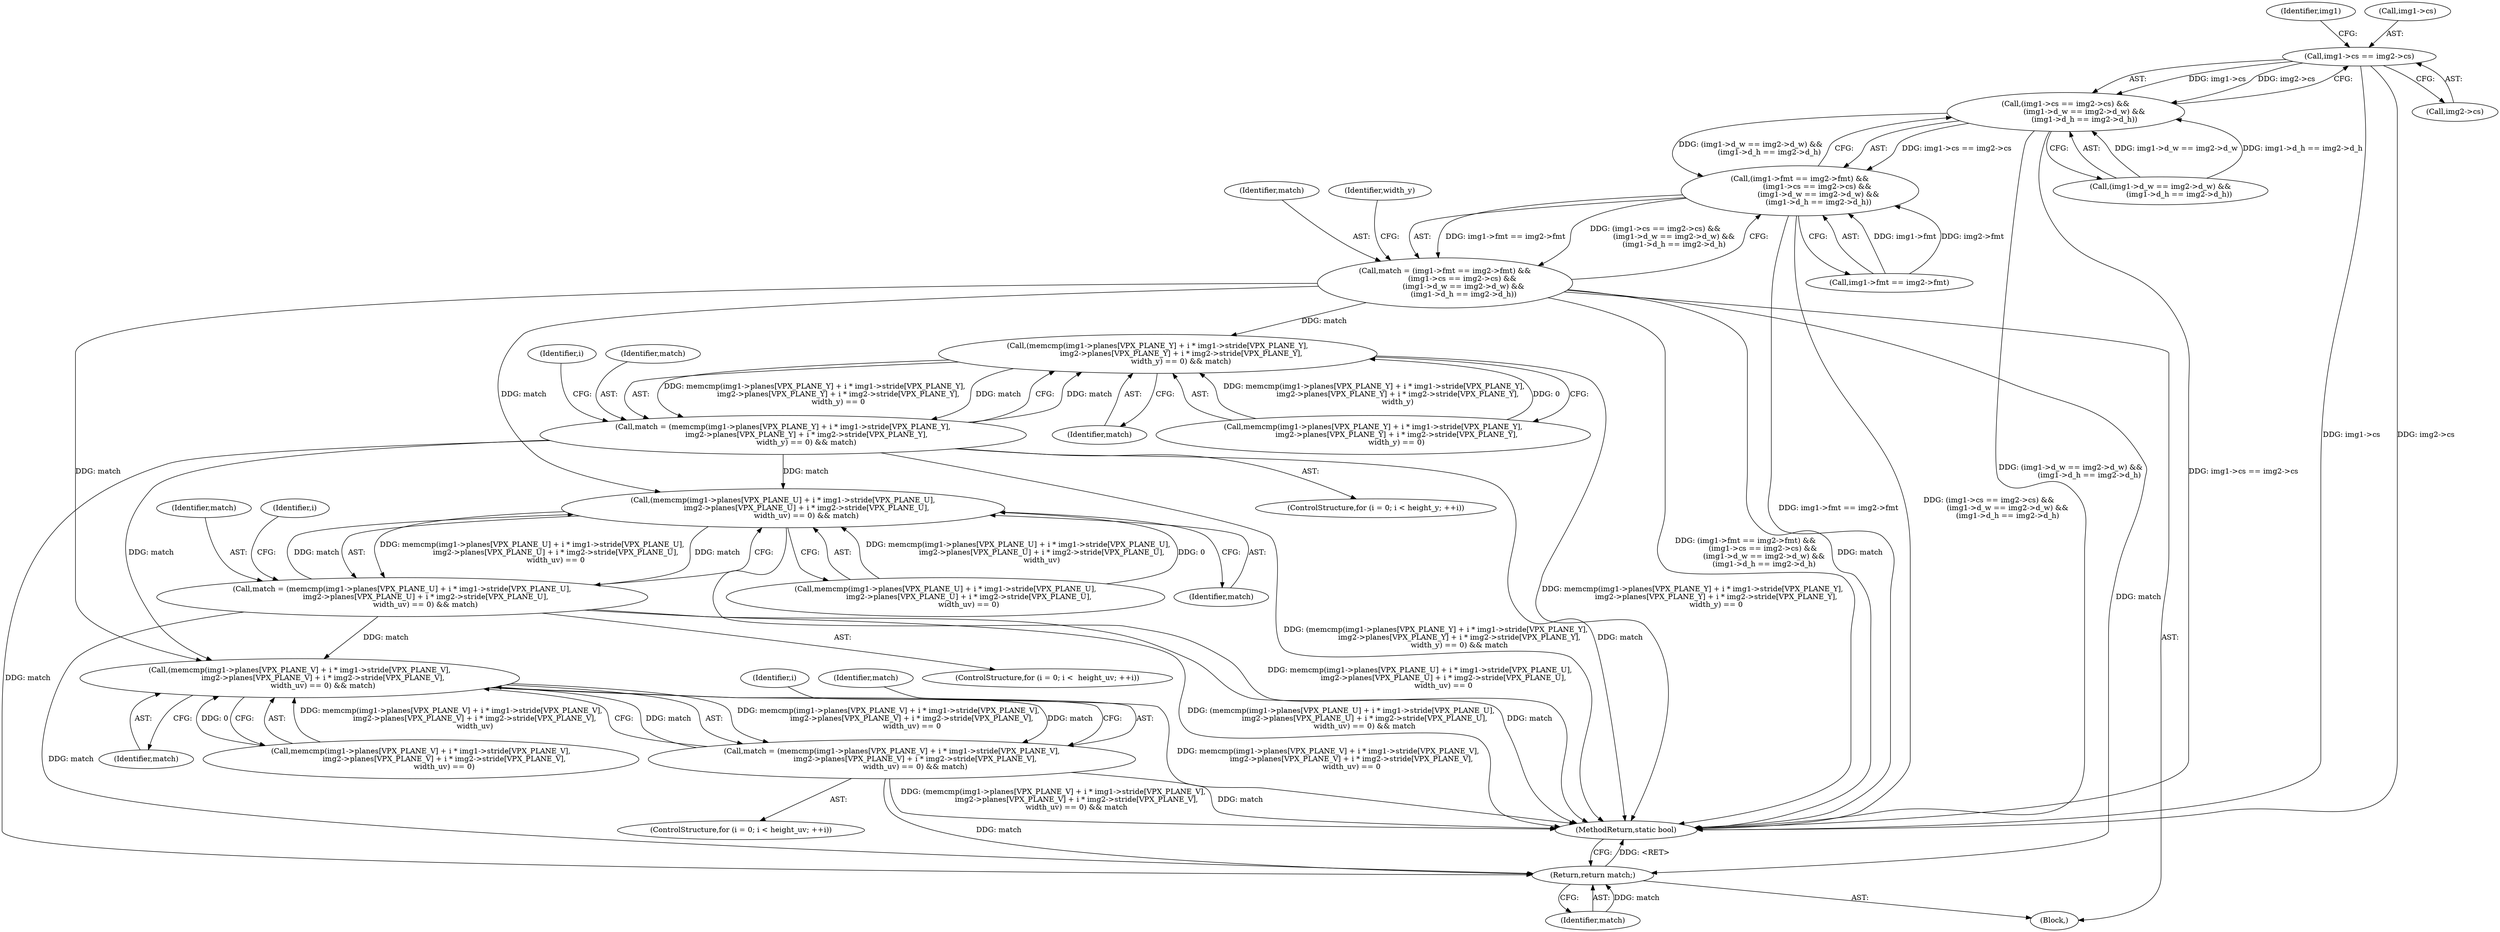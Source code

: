 digraph "0_Android_5a9753fca56f0eeb9f61e342b2fccffc364f9426_66@pointer" {
"1000116" [label="(Call,img1->cs == img2->cs)"];
"1000115" [label="(Call,(img1->cs == img2->cs) &&\n                (img1->d_w == img2->d_w) &&\n                (img1->d_h == img2->d_h))"];
"1000107" [label="(Call,(img1->fmt == img2->fmt) &&\n               (img1->cs == img2->cs) &&\n                (img1->d_w == img2->d_w) &&\n                (img1->d_h == img2->d_h))"];
"1000105" [label="(Call,match = (img1->fmt == img2->fmt) &&\n               (img1->cs == img2->cs) &&\n                (img1->d_w == img2->d_w) &&\n                (img1->d_h == img2->d_h))"];
"1000162" [label="(Call,(memcmp(img1->planes[VPX_PLANE_Y] + i * img1->stride[VPX_PLANE_Y],\n                    img2->planes[VPX_PLANE_Y] + i * img2->stride[VPX_PLANE_Y],\n                    width_y) == 0) && match)"];
"1000160" [label="(Call,match = (memcmp(img1->planes[VPX_PLANE_Y] + i * img1->stride[VPX_PLANE_Y],\n                    img2->planes[VPX_PLANE_Y] + i * img2->stride[VPX_PLANE_Y],\n                    width_y) == 0) && match)"];
"1000225" [label="(Call,(memcmp(img1->planes[VPX_PLANE_U] + i * img1->stride[VPX_PLANE_U],\n                    img2->planes[VPX_PLANE_U] + i * img2->stride[VPX_PLANE_U],\n                    width_uv) == 0) && match)"];
"1000223" [label="(Call,match = (memcmp(img1->planes[VPX_PLANE_U] + i * img1->stride[VPX_PLANE_U],\n                    img2->planes[VPX_PLANE_U] + i * img2->stride[VPX_PLANE_U],\n                    width_uv) == 0) && match)"];
"1000268" [label="(Call,(memcmp(img1->planes[VPX_PLANE_V] + i * img1->stride[VPX_PLANE_V],\n                    img2->planes[VPX_PLANE_V] + i * img2->stride[VPX_PLANE_V],\n                    width_uv) == 0) && match)"];
"1000266" [label="(Call,match = (memcmp(img1->planes[VPX_PLANE_V] + i * img1->stride[VPX_PLANE_V],\n                    img2->planes[VPX_PLANE_V] + i * img2->stride[VPX_PLANE_V],\n                    width_uv) == 0) && match)"];
"1000300" [label="(Return,return match;)"];
"1000160" [label="(Call,match = (memcmp(img1->planes[VPX_PLANE_Y] + i * img1->stride[VPX_PLANE_Y],\n                    img2->planes[VPX_PLANE_Y] + i * img2->stride[VPX_PLANE_Y],\n                    width_y) == 0) && match)"];
"1000193" [label="(Identifier,match)"];
"1000301" [label="(Identifier,match)"];
"1000223" [label="(Call,match = (memcmp(img1->planes[VPX_PLANE_U] + i * img1->stride[VPX_PLANE_U],\n                    img2->planes[VPX_PLANE_U] + i * img2->stride[VPX_PLANE_U],\n                    width_uv) == 0) && match)"];
"1000126" [label="(Identifier,img1)"];
"1000151" [label="(ControlStructure,for (i = 0; i < height_y; ++i))"];
"1000225" [label="(Call,(memcmp(img1->planes[VPX_PLANE_U] + i * img1->stride[VPX_PLANE_U],\n                    img2->planes[VPX_PLANE_U] + i * img2->stride[VPX_PLANE_U],\n                    width_uv) == 0) && match)"];
"1000107" [label="(Call,(img1->fmt == img2->fmt) &&\n               (img1->cs == img2->cs) &&\n                (img1->d_w == img2->d_w) &&\n                (img1->d_h == img2->d_h))"];
"1000106" [label="(Identifier,match)"];
"1000103" [label="(Block,)"];
"1000105" [label="(Call,match = (img1->fmt == img2->fmt) &&\n               (img1->cs == img2->cs) &&\n                (img1->d_w == img2->d_w) &&\n                (img1->d_h == img2->d_h))"];
"1000115" [label="(Call,(img1->cs == img2->cs) &&\n                (img1->d_w == img2->d_w) &&\n                (img1->d_h == img2->d_h))"];
"1000140" [label="(Identifier,width_y)"];
"1000268" [label="(Call,(memcmp(img1->planes[VPX_PLANE_V] + i * img1->stride[VPX_PLANE_V],\n                    img2->planes[VPX_PLANE_V] + i * img2->stride[VPX_PLANE_V],\n                    width_uv) == 0) && match)"];
"1000299" [label="(Identifier,match)"];
"1000162" [label="(Call,(memcmp(img1->planes[VPX_PLANE_Y] + i * img1->stride[VPX_PLANE_Y],\n                    img2->planes[VPX_PLANE_Y] + i * img2->stride[VPX_PLANE_Y],\n                    width_y) == 0) && match)"];
"1000265" [label="(Identifier,i)"];
"1000266" [label="(Call,match = (memcmp(img1->planes[VPX_PLANE_V] + i * img1->stride[VPX_PLANE_V],\n                    img2->planes[VPX_PLANE_V] + i * img2->stride[VPX_PLANE_V],\n                    width_uv) == 0) && match)"];
"1000116" [label="(Call,img1->cs == img2->cs)"];
"1000161" [label="(Identifier,match)"];
"1000214" [label="(ControlStructure,for (i = 0; i <  height_uv; ++i))"];
"1000269" [label="(Call,memcmp(img1->planes[VPX_PLANE_V] + i * img1->stride[VPX_PLANE_V],\n                    img2->planes[VPX_PLANE_V] + i * img2->stride[VPX_PLANE_V],\n                    width_uv) == 0)"];
"1000120" [label="(Call,img2->cs)"];
"1000159" [label="(Identifier,i)"];
"1000256" [label="(Identifier,match)"];
"1000117" [label="(Call,img1->cs)"];
"1000226" [label="(Call,memcmp(img1->planes[VPX_PLANE_U] + i * img1->stride[VPX_PLANE_U],\n                    img2->planes[VPX_PLANE_U] + i * img2->stride[VPX_PLANE_U],\n                    width_uv) == 0)"];
"1000267" [label="(Identifier,match)"];
"1000163" [label="(Call,memcmp(img1->planes[VPX_PLANE_Y] + i * img1->stride[VPX_PLANE_Y],\n                    img2->planes[VPX_PLANE_Y] + i * img2->stride[VPX_PLANE_Y],\n                    width_y) == 0)"];
"1000224" [label="(Identifier,match)"];
"1000108" [label="(Call,img1->fmt == img2->fmt)"];
"1000123" [label="(Call,(img1->d_w == img2->d_w) &&\n                (img1->d_h == img2->d_h))"];
"1000302" [label="(MethodReturn,static bool)"];
"1000257" [label="(ControlStructure,for (i = 0; i < height_uv; ++i))"];
"1000300" [label="(Return,return match;)"];
"1000222" [label="(Identifier,i)"];
"1000116" -> "1000115"  [label="AST: "];
"1000116" -> "1000120"  [label="CFG: "];
"1000117" -> "1000116"  [label="AST: "];
"1000120" -> "1000116"  [label="AST: "];
"1000126" -> "1000116"  [label="CFG: "];
"1000115" -> "1000116"  [label="CFG: "];
"1000116" -> "1000302"  [label="DDG: img1->cs"];
"1000116" -> "1000302"  [label="DDG: img2->cs"];
"1000116" -> "1000115"  [label="DDG: img1->cs"];
"1000116" -> "1000115"  [label="DDG: img2->cs"];
"1000115" -> "1000107"  [label="AST: "];
"1000115" -> "1000123"  [label="CFG: "];
"1000123" -> "1000115"  [label="AST: "];
"1000107" -> "1000115"  [label="CFG: "];
"1000115" -> "1000302"  [label="DDG: (img1->d_w == img2->d_w) &&\n                (img1->d_h == img2->d_h)"];
"1000115" -> "1000302"  [label="DDG: img1->cs == img2->cs"];
"1000115" -> "1000107"  [label="DDG: img1->cs == img2->cs"];
"1000115" -> "1000107"  [label="DDG: (img1->d_w == img2->d_w) &&\n                (img1->d_h == img2->d_h)"];
"1000123" -> "1000115"  [label="DDG: img1->d_w == img2->d_w"];
"1000123" -> "1000115"  [label="DDG: img1->d_h == img2->d_h"];
"1000107" -> "1000105"  [label="AST: "];
"1000107" -> "1000108"  [label="CFG: "];
"1000108" -> "1000107"  [label="AST: "];
"1000105" -> "1000107"  [label="CFG: "];
"1000107" -> "1000302"  [label="DDG: img1->fmt == img2->fmt"];
"1000107" -> "1000302"  [label="DDG: (img1->cs == img2->cs) &&\n                (img1->d_w == img2->d_w) &&\n                (img1->d_h == img2->d_h)"];
"1000107" -> "1000105"  [label="DDG: img1->fmt == img2->fmt"];
"1000107" -> "1000105"  [label="DDG: (img1->cs == img2->cs) &&\n                (img1->d_w == img2->d_w) &&\n                (img1->d_h == img2->d_h)"];
"1000108" -> "1000107"  [label="DDG: img1->fmt"];
"1000108" -> "1000107"  [label="DDG: img2->fmt"];
"1000105" -> "1000103"  [label="AST: "];
"1000106" -> "1000105"  [label="AST: "];
"1000140" -> "1000105"  [label="CFG: "];
"1000105" -> "1000302"  [label="DDG: (img1->fmt == img2->fmt) &&\n               (img1->cs == img2->cs) &&\n                (img1->d_w == img2->d_w) &&\n                (img1->d_h == img2->d_h)"];
"1000105" -> "1000302"  [label="DDG: match"];
"1000105" -> "1000162"  [label="DDG: match"];
"1000105" -> "1000225"  [label="DDG: match"];
"1000105" -> "1000268"  [label="DDG: match"];
"1000105" -> "1000300"  [label="DDG: match"];
"1000162" -> "1000160"  [label="AST: "];
"1000162" -> "1000163"  [label="CFG: "];
"1000162" -> "1000193"  [label="CFG: "];
"1000163" -> "1000162"  [label="AST: "];
"1000193" -> "1000162"  [label="AST: "];
"1000160" -> "1000162"  [label="CFG: "];
"1000162" -> "1000302"  [label="DDG: memcmp(img1->planes[VPX_PLANE_Y] + i * img1->stride[VPX_PLANE_Y],\n                    img2->planes[VPX_PLANE_Y] + i * img2->stride[VPX_PLANE_Y],\n                    width_y) == 0"];
"1000162" -> "1000160"  [label="DDG: memcmp(img1->planes[VPX_PLANE_Y] + i * img1->stride[VPX_PLANE_Y],\n                    img2->planes[VPX_PLANE_Y] + i * img2->stride[VPX_PLANE_Y],\n                    width_y) == 0"];
"1000162" -> "1000160"  [label="DDG: match"];
"1000163" -> "1000162"  [label="DDG: memcmp(img1->planes[VPX_PLANE_Y] + i * img1->stride[VPX_PLANE_Y],\n                    img2->planes[VPX_PLANE_Y] + i * img2->stride[VPX_PLANE_Y],\n                    width_y)"];
"1000163" -> "1000162"  [label="DDG: 0"];
"1000160" -> "1000162"  [label="DDG: match"];
"1000160" -> "1000151"  [label="AST: "];
"1000161" -> "1000160"  [label="AST: "];
"1000159" -> "1000160"  [label="CFG: "];
"1000160" -> "1000302"  [label="DDG: (memcmp(img1->planes[VPX_PLANE_Y] + i * img1->stride[VPX_PLANE_Y],\n                    img2->planes[VPX_PLANE_Y] + i * img2->stride[VPX_PLANE_Y],\n                    width_y) == 0) && match"];
"1000160" -> "1000302"  [label="DDG: match"];
"1000160" -> "1000225"  [label="DDG: match"];
"1000160" -> "1000268"  [label="DDG: match"];
"1000160" -> "1000300"  [label="DDG: match"];
"1000225" -> "1000223"  [label="AST: "];
"1000225" -> "1000226"  [label="CFG: "];
"1000225" -> "1000256"  [label="CFG: "];
"1000226" -> "1000225"  [label="AST: "];
"1000256" -> "1000225"  [label="AST: "];
"1000223" -> "1000225"  [label="CFG: "];
"1000225" -> "1000302"  [label="DDG: memcmp(img1->planes[VPX_PLANE_U] + i * img1->stride[VPX_PLANE_U],\n                    img2->planes[VPX_PLANE_U] + i * img2->stride[VPX_PLANE_U],\n                    width_uv) == 0"];
"1000225" -> "1000223"  [label="DDG: memcmp(img1->planes[VPX_PLANE_U] + i * img1->stride[VPX_PLANE_U],\n                    img2->planes[VPX_PLANE_U] + i * img2->stride[VPX_PLANE_U],\n                    width_uv) == 0"];
"1000225" -> "1000223"  [label="DDG: match"];
"1000226" -> "1000225"  [label="DDG: memcmp(img1->planes[VPX_PLANE_U] + i * img1->stride[VPX_PLANE_U],\n                    img2->planes[VPX_PLANE_U] + i * img2->stride[VPX_PLANE_U],\n                    width_uv)"];
"1000226" -> "1000225"  [label="DDG: 0"];
"1000223" -> "1000225"  [label="DDG: match"];
"1000223" -> "1000214"  [label="AST: "];
"1000224" -> "1000223"  [label="AST: "];
"1000222" -> "1000223"  [label="CFG: "];
"1000223" -> "1000302"  [label="DDG: (memcmp(img1->planes[VPX_PLANE_U] + i * img1->stride[VPX_PLANE_U],\n                    img2->planes[VPX_PLANE_U] + i * img2->stride[VPX_PLANE_U],\n                    width_uv) == 0) && match"];
"1000223" -> "1000302"  [label="DDG: match"];
"1000223" -> "1000268"  [label="DDG: match"];
"1000223" -> "1000300"  [label="DDG: match"];
"1000268" -> "1000266"  [label="AST: "];
"1000268" -> "1000269"  [label="CFG: "];
"1000268" -> "1000299"  [label="CFG: "];
"1000269" -> "1000268"  [label="AST: "];
"1000299" -> "1000268"  [label="AST: "];
"1000266" -> "1000268"  [label="CFG: "];
"1000268" -> "1000302"  [label="DDG: memcmp(img1->planes[VPX_PLANE_V] + i * img1->stride[VPX_PLANE_V],\n                    img2->planes[VPX_PLANE_V] + i * img2->stride[VPX_PLANE_V],\n                    width_uv) == 0"];
"1000268" -> "1000266"  [label="DDG: memcmp(img1->planes[VPX_PLANE_V] + i * img1->stride[VPX_PLANE_V],\n                    img2->planes[VPX_PLANE_V] + i * img2->stride[VPX_PLANE_V],\n                    width_uv) == 0"];
"1000268" -> "1000266"  [label="DDG: match"];
"1000269" -> "1000268"  [label="DDG: memcmp(img1->planes[VPX_PLANE_V] + i * img1->stride[VPX_PLANE_V],\n                    img2->planes[VPX_PLANE_V] + i * img2->stride[VPX_PLANE_V],\n                    width_uv)"];
"1000269" -> "1000268"  [label="DDG: 0"];
"1000266" -> "1000268"  [label="DDG: match"];
"1000266" -> "1000257"  [label="AST: "];
"1000267" -> "1000266"  [label="AST: "];
"1000265" -> "1000266"  [label="CFG: "];
"1000266" -> "1000302"  [label="DDG: (memcmp(img1->planes[VPX_PLANE_V] + i * img1->stride[VPX_PLANE_V],\n                    img2->planes[VPX_PLANE_V] + i * img2->stride[VPX_PLANE_V],\n                    width_uv) == 0) && match"];
"1000266" -> "1000302"  [label="DDG: match"];
"1000266" -> "1000300"  [label="DDG: match"];
"1000300" -> "1000103"  [label="AST: "];
"1000300" -> "1000301"  [label="CFG: "];
"1000301" -> "1000300"  [label="AST: "];
"1000302" -> "1000300"  [label="CFG: "];
"1000300" -> "1000302"  [label="DDG: <RET>"];
"1000301" -> "1000300"  [label="DDG: match"];
}
